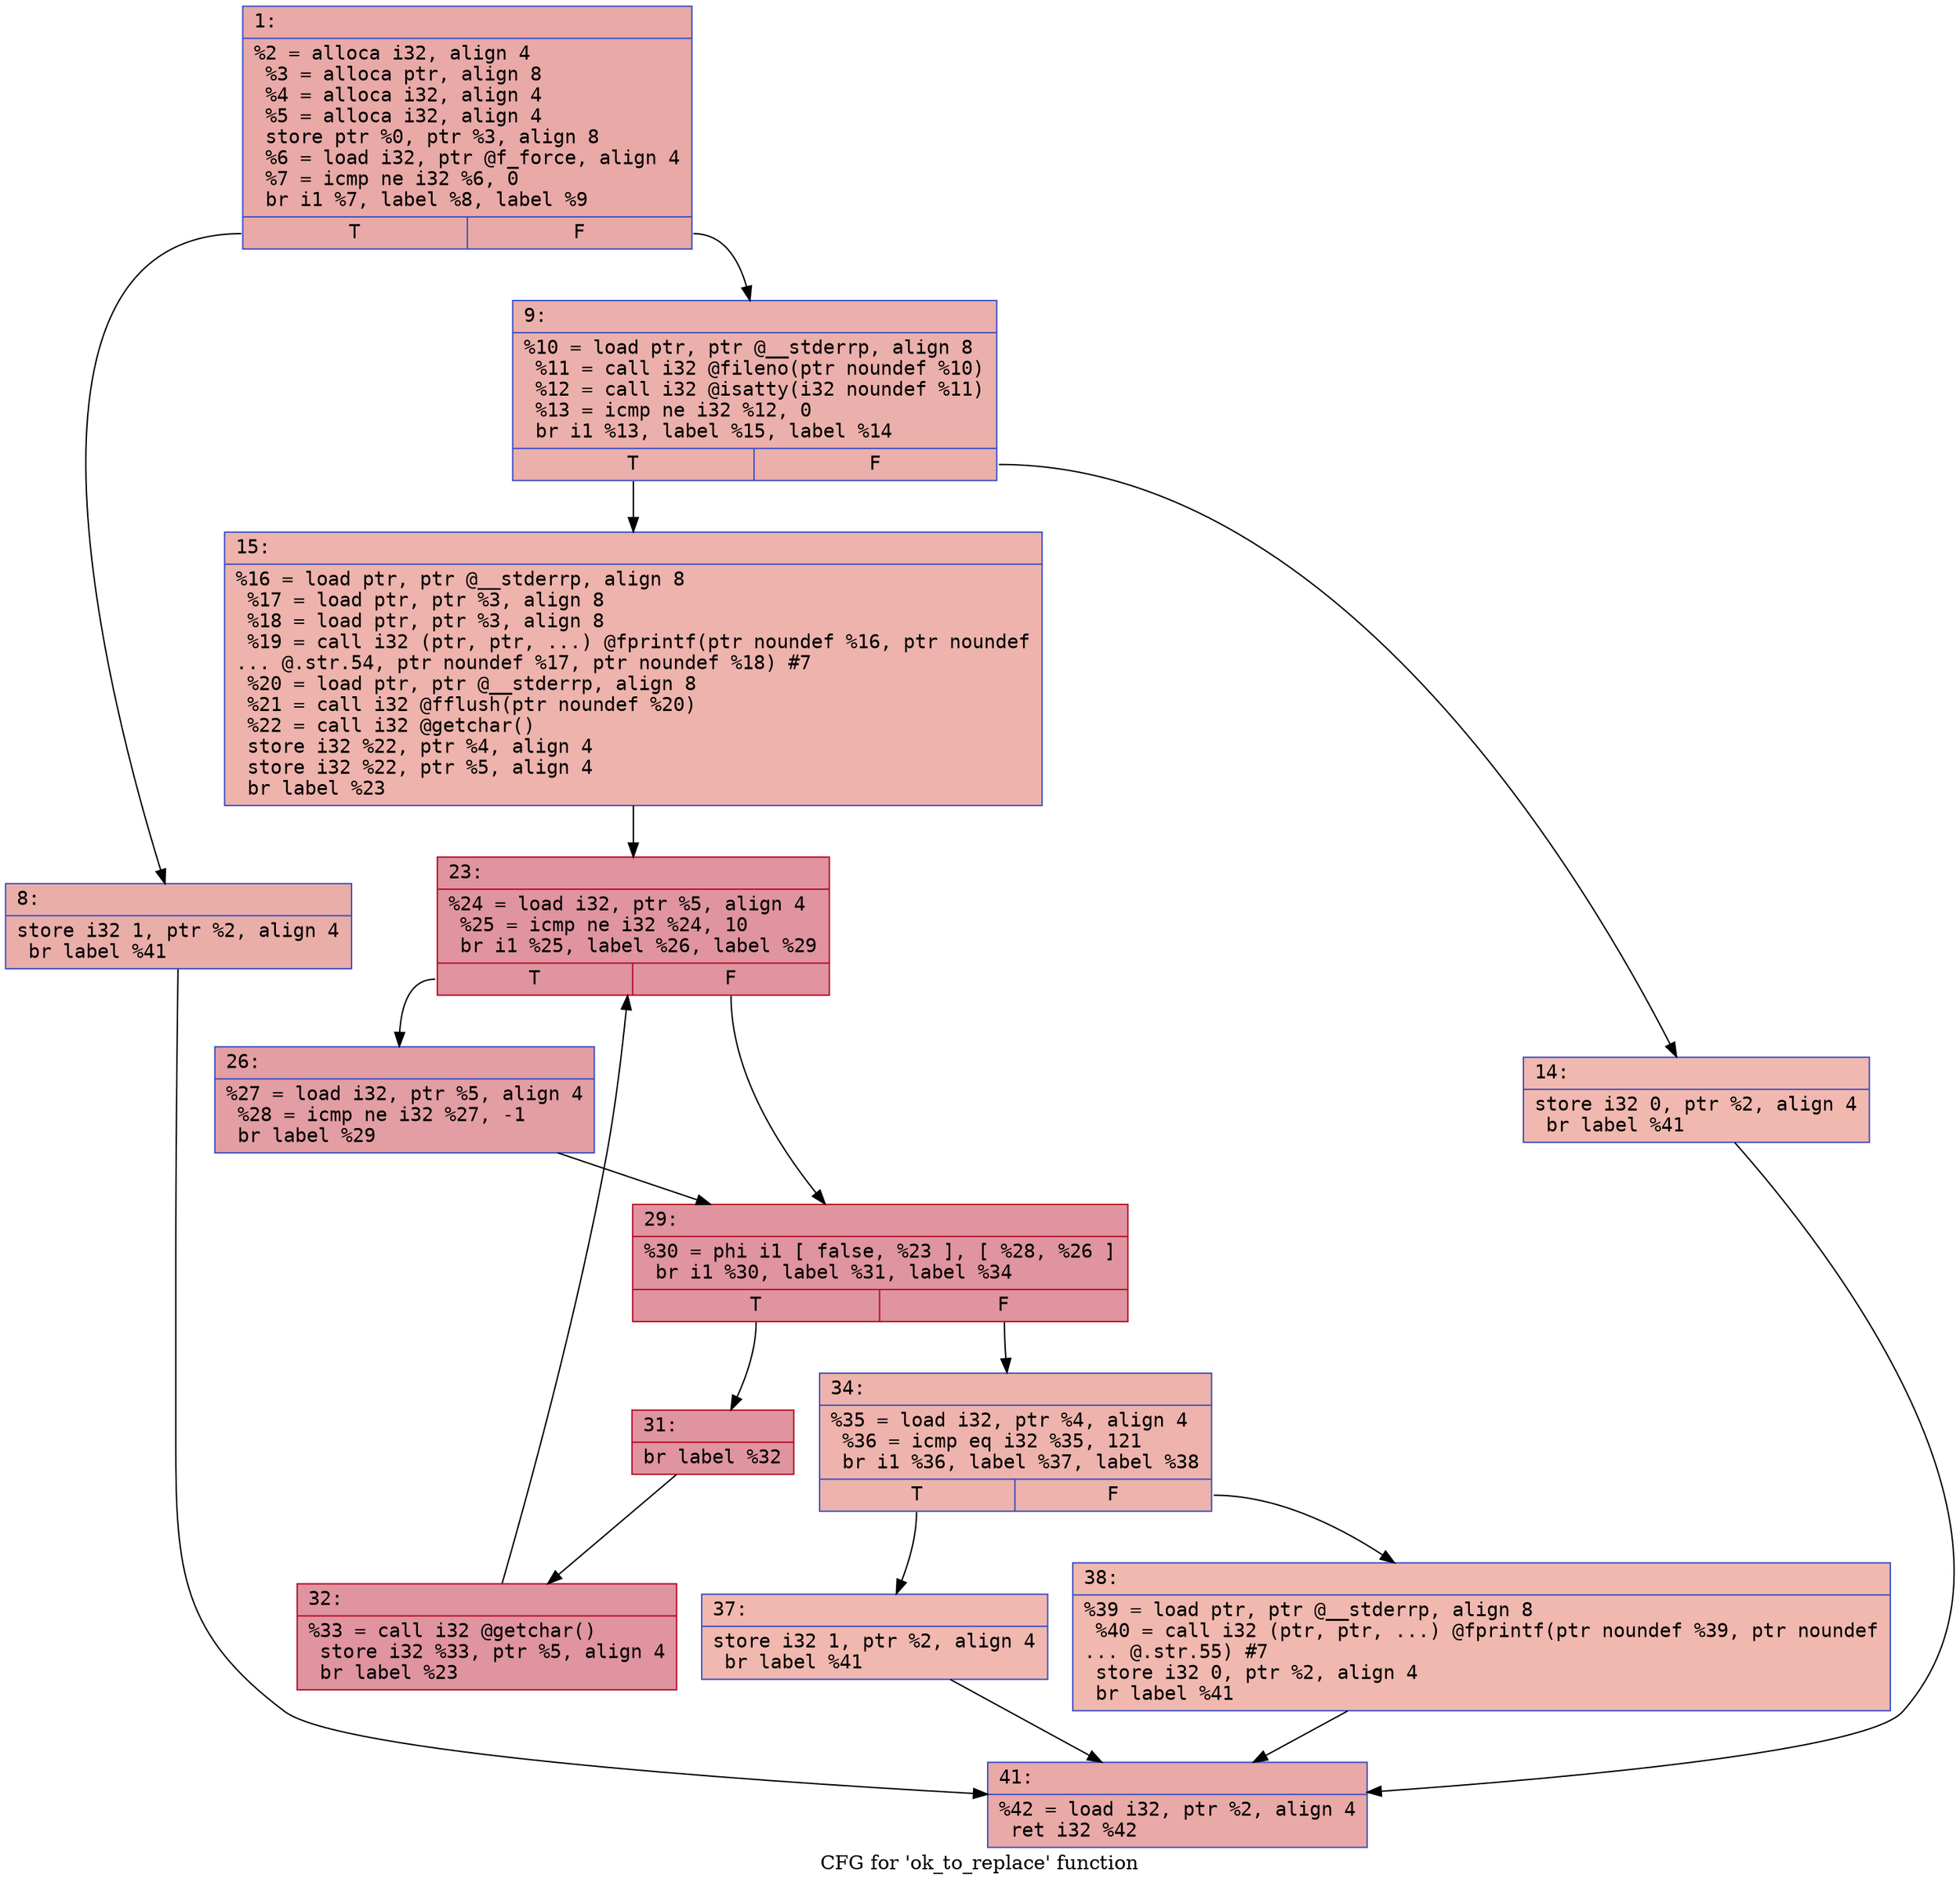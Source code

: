 digraph "CFG for 'ok_to_replace' function" {
	label="CFG for 'ok_to_replace' function";

	Node0x6000025247d0 [shape=record,color="#3d50c3ff", style=filled, fillcolor="#ca3b3770" fontname="Courier",label="{1:\l|  %2 = alloca i32, align 4\l  %3 = alloca ptr, align 8\l  %4 = alloca i32, align 4\l  %5 = alloca i32, align 4\l  store ptr %0, ptr %3, align 8\l  %6 = load i32, ptr @f_force, align 4\l  %7 = icmp ne i32 %6, 0\l  br i1 %7, label %8, label %9\l|{<s0>T|<s1>F}}"];
	Node0x6000025247d0:s0 -> Node0x600002524820[tooltip="1 -> 8\nProbability 62.50%" ];
	Node0x6000025247d0:s1 -> Node0x600002524870[tooltip="1 -> 9\nProbability 37.50%" ];
	Node0x600002524820 [shape=record,color="#3d50c3ff", style=filled, fillcolor="#d0473d70" fontname="Courier",label="{8:\l|  store i32 1, ptr %2, align 4\l  br label %41\l}"];
	Node0x600002524820 -> Node0x600002524be0[tooltip="8 -> 41\nProbability 100.00%" ];
	Node0x600002524870 [shape=record,color="#3d50c3ff", style=filled, fillcolor="#d24b4070" fontname="Courier",label="{9:\l|  %10 = load ptr, ptr @__stderrp, align 8\l  %11 = call i32 @fileno(ptr noundef %10)\l  %12 = call i32 @isatty(i32 noundef %11)\l  %13 = icmp ne i32 %12, 0\l  br i1 %13, label %15, label %14\l|{<s0>T|<s1>F}}"];
	Node0x600002524870:s0 -> Node0x600002524910[tooltip="9 -> 15\nProbability 62.50%" ];
	Node0x600002524870:s1 -> Node0x6000025248c0[tooltip="9 -> 14\nProbability 37.50%" ];
	Node0x6000025248c0 [shape=record,color="#3d50c3ff", style=filled, fillcolor="#dc5d4a70" fontname="Courier",label="{14:\l|  store i32 0, ptr %2, align 4\l  br label %41\l}"];
	Node0x6000025248c0 -> Node0x600002524be0[tooltip="14 -> 41\nProbability 100.00%" ];
	Node0x600002524910 [shape=record,color="#3d50c3ff", style=filled, fillcolor="#d6524470" fontname="Courier",label="{15:\l|  %16 = load ptr, ptr @__stderrp, align 8\l  %17 = load ptr, ptr %3, align 8\l  %18 = load ptr, ptr %3, align 8\l  %19 = call i32 (ptr, ptr, ...) @fprintf(ptr noundef %16, ptr noundef\l... @.str.54, ptr noundef %17, ptr noundef %18) #7\l  %20 = load ptr, ptr @__stderrp, align 8\l  %21 = call i32 @fflush(ptr noundef %20)\l  %22 = call i32 @getchar()\l  store i32 %22, ptr %4, align 4\l  store i32 %22, ptr %5, align 4\l  br label %23\l}"];
	Node0x600002524910 -> Node0x600002524960[tooltip="15 -> 23\nProbability 100.00%" ];
	Node0x600002524960 [shape=record,color="#b70d28ff", style=filled, fillcolor="#b70d2870" fontname="Courier",label="{23:\l|  %24 = load i32, ptr %5, align 4\l  %25 = icmp ne i32 %24, 10\l  br i1 %25, label %26, label %29\l|{<s0>T|<s1>F}}"];
	Node0x600002524960:s0 -> Node0x6000025249b0[tooltip="23 -> 26\nProbability 50.00%" ];
	Node0x600002524960:s1 -> Node0x600002524a00[tooltip="23 -> 29\nProbability 50.00%" ];
	Node0x6000025249b0 [shape=record,color="#3d50c3ff", style=filled, fillcolor="#be242e70" fontname="Courier",label="{26:\l|  %27 = load i32, ptr %5, align 4\l  %28 = icmp ne i32 %27, -1\l  br label %29\l}"];
	Node0x6000025249b0 -> Node0x600002524a00[tooltip="26 -> 29\nProbability 100.00%" ];
	Node0x600002524a00 [shape=record,color="#b70d28ff", style=filled, fillcolor="#b70d2870" fontname="Courier",label="{29:\l|  %30 = phi i1 [ false, %23 ], [ %28, %26 ]\l  br i1 %30, label %31, label %34\l|{<s0>T|<s1>F}}"];
	Node0x600002524a00:s0 -> Node0x600002524a50[tooltip="29 -> 31\nProbability 96.88%" ];
	Node0x600002524a00:s1 -> Node0x600002524af0[tooltip="29 -> 34\nProbability 3.12%" ];
	Node0x600002524a50 [shape=record,color="#b70d28ff", style=filled, fillcolor="#b70d2870" fontname="Courier",label="{31:\l|  br label %32\l}"];
	Node0x600002524a50 -> Node0x600002524aa0[tooltip="31 -> 32\nProbability 100.00%" ];
	Node0x600002524aa0 [shape=record,color="#b70d28ff", style=filled, fillcolor="#b70d2870" fontname="Courier",label="{32:\l|  %33 = call i32 @getchar()\l  store i32 %33, ptr %5, align 4\l  br label %23\l}"];
	Node0x600002524aa0 -> Node0x600002524960[tooltip="32 -> 23\nProbability 100.00%" ];
	Node0x600002524af0 [shape=record,color="#3d50c3ff", style=filled, fillcolor="#d6524470" fontname="Courier",label="{34:\l|  %35 = load i32, ptr %4, align 4\l  %36 = icmp eq i32 %35, 121\l  br i1 %36, label %37, label %38\l|{<s0>T|<s1>F}}"];
	Node0x600002524af0:s0 -> Node0x600002524b40[tooltip="34 -> 37\nProbability 50.00%" ];
	Node0x600002524af0:s1 -> Node0x600002524b90[tooltip="34 -> 38\nProbability 50.00%" ];
	Node0x600002524b40 [shape=record,color="#3d50c3ff", style=filled, fillcolor="#dc5d4a70" fontname="Courier",label="{37:\l|  store i32 1, ptr %2, align 4\l  br label %41\l}"];
	Node0x600002524b40 -> Node0x600002524be0[tooltip="37 -> 41\nProbability 100.00%" ];
	Node0x600002524b90 [shape=record,color="#3d50c3ff", style=filled, fillcolor="#dc5d4a70" fontname="Courier",label="{38:\l|  %39 = load ptr, ptr @__stderrp, align 8\l  %40 = call i32 (ptr, ptr, ...) @fprintf(ptr noundef %39, ptr noundef\l... @.str.55) #7\l  store i32 0, ptr %2, align 4\l  br label %41\l}"];
	Node0x600002524b90 -> Node0x600002524be0[tooltip="38 -> 41\nProbability 100.00%" ];
	Node0x600002524be0 [shape=record,color="#3d50c3ff", style=filled, fillcolor="#ca3b3770" fontname="Courier",label="{41:\l|  %42 = load i32, ptr %2, align 4\l  ret i32 %42\l}"];
}
